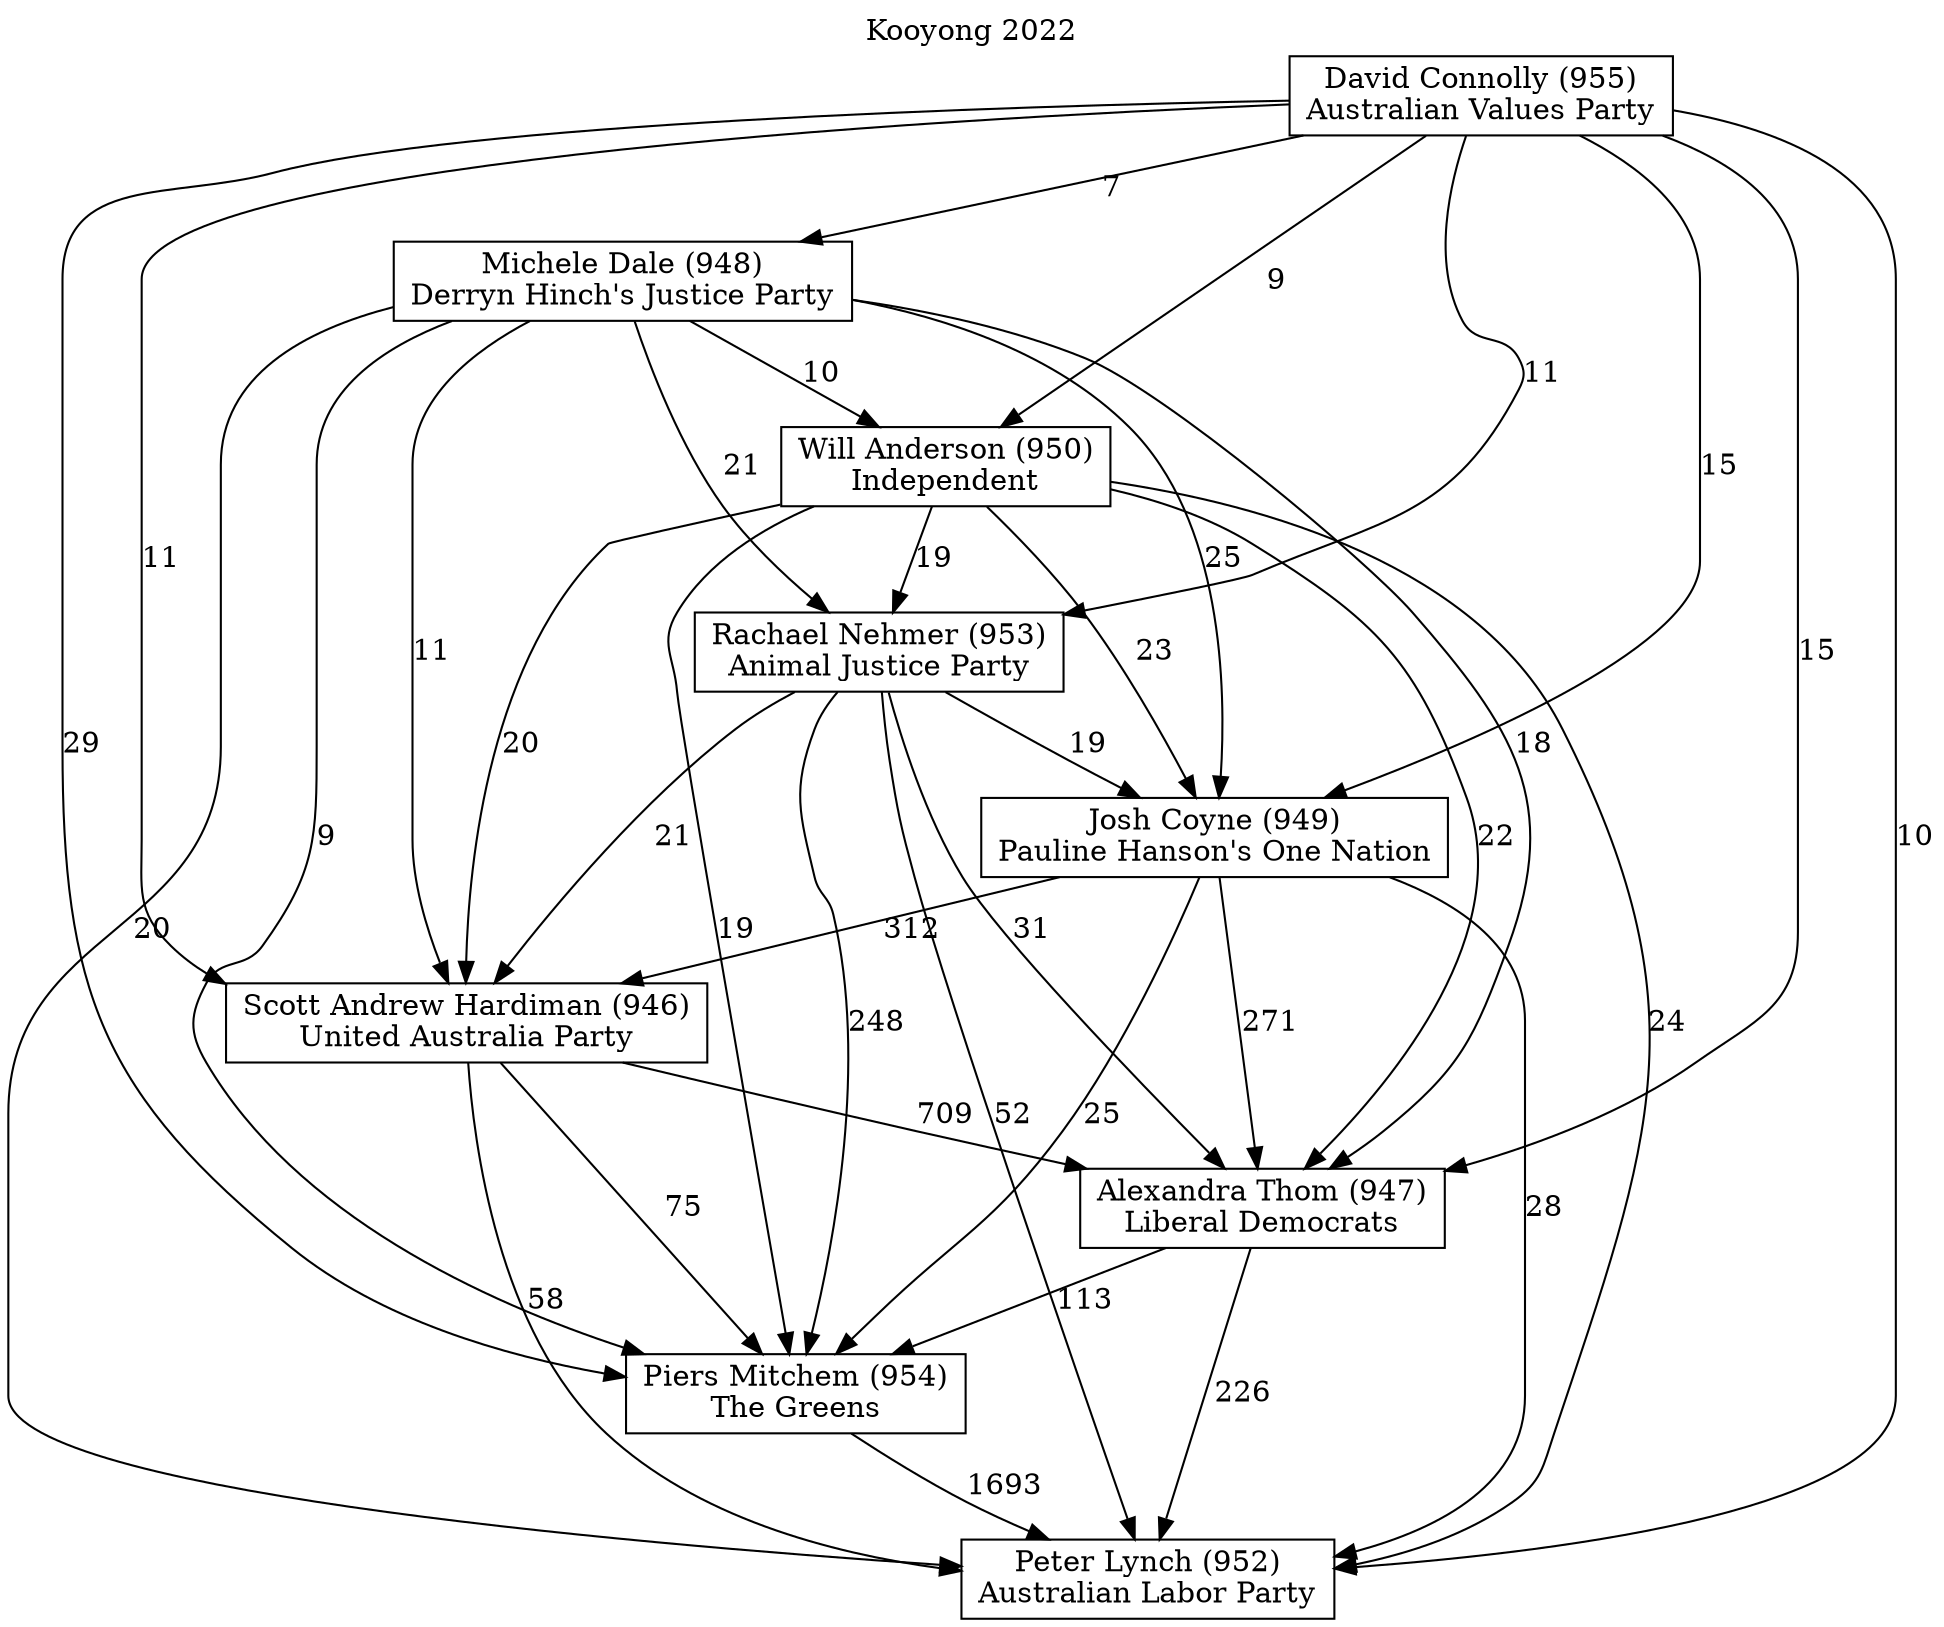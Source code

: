 // House preference flow
digraph "Peter Lynch (952)_Kooyong_2022" {
	graph [label="Kooyong 2022" labelloc=t mclimit=10]
	node [shape=box]
	"Alexandra Thom (947)" [label="Alexandra Thom (947)
Liberal Democrats"]
	"David Connolly (955)" [label="David Connolly (955)
Australian Values Party"]
	"Josh Coyne (949)" [label="Josh Coyne (949)
Pauline Hanson's One Nation"]
	"Michele Dale (948)" [label="Michele Dale (948)
Derryn Hinch's Justice Party"]
	"Peter Lynch (952)" [label="Peter Lynch (952)
Australian Labor Party"]
	"Piers Mitchem (954)" [label="Piers Mitchem (954)
The Greens"]
	"Rachael Nehmer (953)" [label="Rachael Nehmer (953)
Animal Justice Party"]
	"Scott Andrew Hardiman (946)" [label="Scott Andrew Hardiman (946)
United Australia Party"]
	"Will Anderson (950)" [label="Will Anderson (950)
Independent"]
	"Alexandra Thom (947)" -> "Peter Lynch (952)" [label=226]
	"Alexandra Thom (947)" -> "Piers Mitchem (954)" [label=113]
	"David Connolly (955)" -> "Alexandra Thom (947)" [label=15]
	"David Connolly (955)" -> "Josh Coyne (949)" [label=15]
	"David Connolly (955)" -> "Michele Dale (948)" [label=7]
	"David Connolly (955)" -> "Peter Lynch (952)" [label=10]
	"David Connolly (955)" -> "Piers Mitchem (954)" [label=29]
	"David Connolly (955)" -> "Rachael Nehmer (953)" [label=11]
	"David Connolly (955)" -> "Scott Andrew Hardiman (946)" [label=11]
	"David Connolly (955)" -> "Will Anderson (950)" [label=9]
	"Josh Coyne (949)" -> "Alexandra Thom (947)" [label=271]
	"Josh Coyne (949)" -> "Peter Lynch (952)" [label=28]
	"Josh Coyne (949)" -> "Piers Mitchem (954)" [label=25]
	"Josh Coyne (949)" -> "Scott Andrew Hardiman (946)" [label=312]
	"Michele Dale (948)" -> "Alexandra Thom (947)" [label=18]
	"Michele Dale (948)" -> "Josh Coyne (949)" [label=25]
	"Michele Dale (948)" -> "Peter Lynch (952)" [label=20]
	"Michele Dale (948)" -> "Piers Mitchem (954)" [label=9]
	"Michele Dale (948)" -> "Rachael Nehmer (953)" [label=21]
	"Michele Dale (948)" -> "Scott Andrew Hardiman (946)" [label=11]
	"Michele Dale (948)" -> "Will Anderson (950)" [label=10]
	"Piers Mitchem (954)" -> "Peter Lynch (952)" [label=1693]
	"Rachael Nehmer (953)" -> "Alexandra Thom (947)" [label=31]
	"Rachael Nehmer (953)" -> "Josh Coyne (949)" [label=19]
	"Rachael Nehmer (953)" -> "Peter Lynch (952)" [label=52]
	"Rachael Nehmer (953)" -> "Piers Mitchem (954)" [label=248]
	"Rachael Nehmer (953)" -> "Scott Andrew Hardiman (946)" [label=21]
	"Scott Andrew Hardiman (946)" -> "Alexandra Thom (947)" [label=709]
	"Scott Andrew Hardiman (946)" -> "Peter Lynch (952)" [label=58]
	"Scott Andrew Hardiman (946)" -> "Piers Mitchem (954)" [label=75]
	"Will Anderson (950)" -> "Alexandra Thom (947)" [label=22]
	"Will Anderson (950)" -> "Josh Coyne (949)" [label=23]
	"Will Anderson (950)" -> "Peter Lynch (952)" [label=24]
	"Will Anderson (950)" -> "Piers Mitchem (954)" [label=19]
	"Will Anderson (950)" -> "Rachael Nehmer (953)" [label=19]
	"Will Anderson (950)" -> "Scott Andrew Hardiman (946)" [label=20]
}
